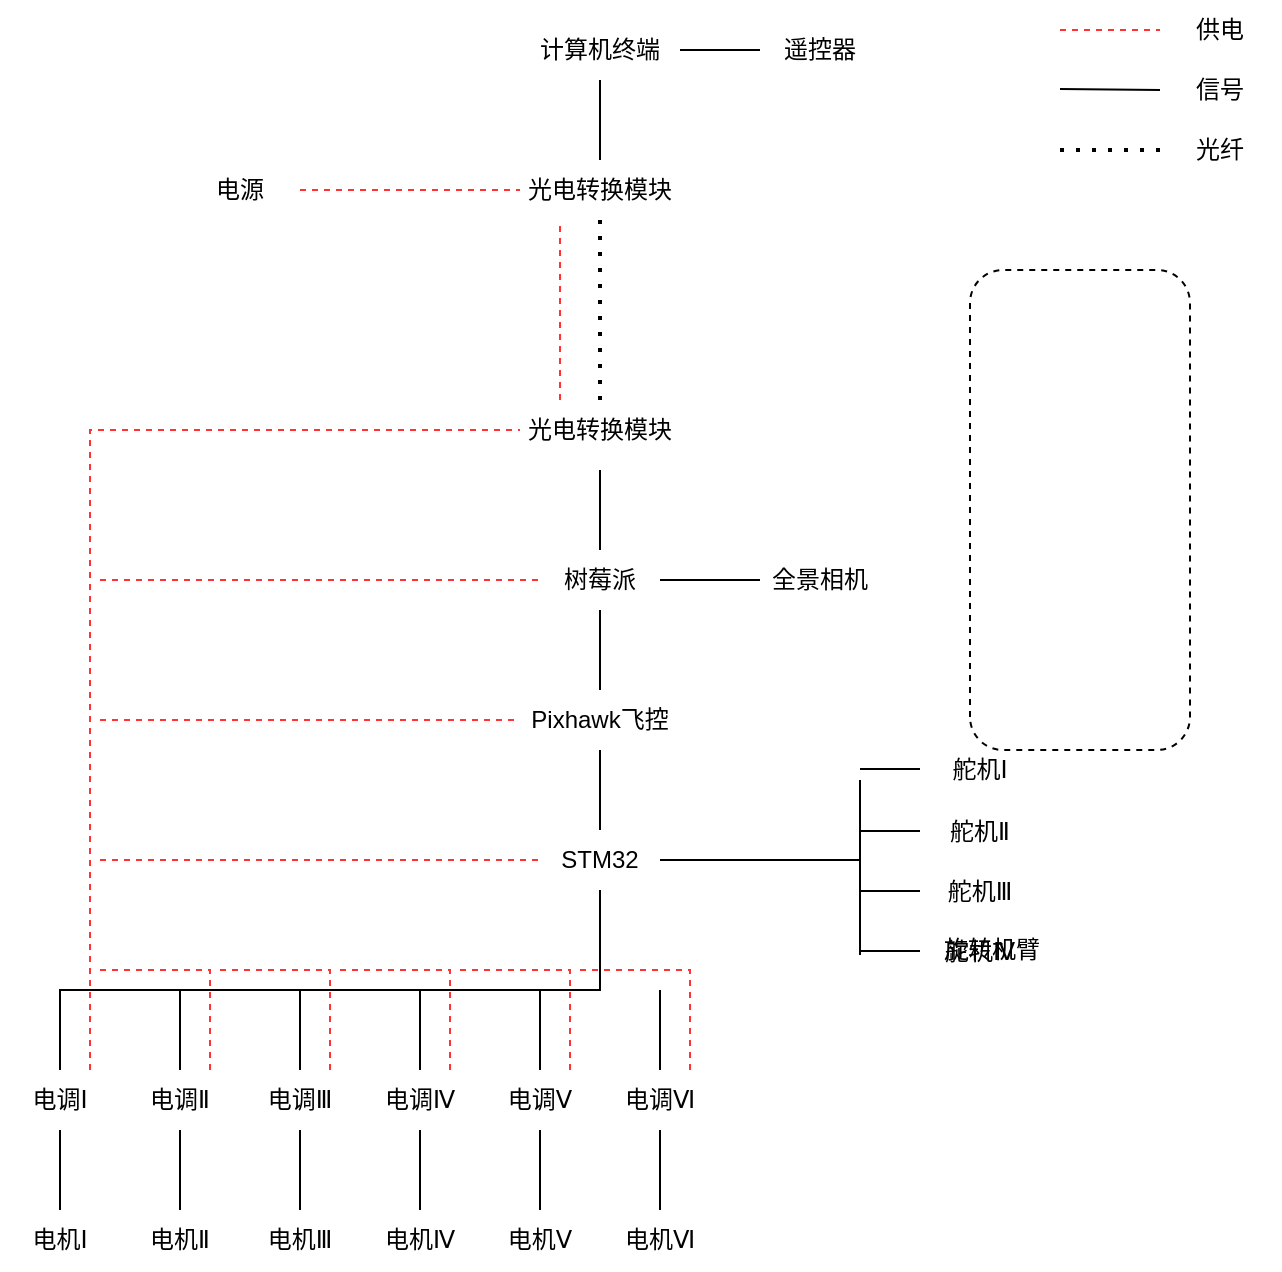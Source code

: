 <mxfile version="26.0.16">
  <diagram name="第 1 页" id="Aah7uJDy7NBjEhp5nTVD">
    <mxGraphModel dx="131" dy="103" grid="1" gridSize="10" guides="1" tooltips="1" connect="1" arrows="1" fold="1" page="1" pageScale="1" pageWidth="827" pageHeight="1169" math="0" shadow="0">
      <root>
        <mxCell id="0" />
        <mxCell id="1" parent="0" />
        <mxCell id="K57l1rUAIXMRsbtSoU4z-12" value="计算机终端" style="text;html=1;align=center;verticalAlign=middle;whiteSpace=wrap;rounded=0;" parent="1" vertex="1">
          <mxGeometry x="360" y="130" width="80" height="30" as="geometry" />
        </mxCell>
        <mxCell id="K57l1rUAIXMRsbtSoU4z-13" value="遥控器" style="text;html=1;align=center;verticalAlign=middle;whiteSpace=wrap;rounded=0;" parent="1" vertex="1">
          <mxGeometry x="480" y="130" width="60" height="30" as="geometry" />
        </mxCell>
        <mxCell id="K57l1rUAIXMRsbtSoU4z-15" value="树莓派" style="text;html=1;align=center;verticalAlign=middle;whiteSpace=wrap;rounded=0;" parent="1" vertex="1">
          <mxGeometry x="370" y="395" width="60" height="30" as="geometry" />
        </mxCell>
        <mxCell id="K57l1rUAIXMRsbtSoU4z-16" value="全景相机" style="text;html=1;align=center;verticalAlign=middle;whiteSpace=wrap;rounded=0;" parent="1" vertex="1">
          <mxGeometry x="480" y="395" width="60" height="30" as="geometry" />
        </mxCell>
        <mxCell id="K57l1rUAIXMRsbtSoU4z-17" value="Pixhawk飞控" style="text;html=1;align=center;verticalAlign=middle;whiteSpace=wrap;rounded=0;" parent="1" vertex="1">
          <mxGeometry x="360" y="465" width="80" height="30" as="geometry" />
        </mxCell>
        <mxCell id="K57l1rUAIXMRsbtSoU4z-18" value="STM32" style="text;html=1;align=center;verticalAlign=middle;whiteSpace=wrap;rounded=0;" parent="1" vertex="1">
          <mxGeometry x="370" y="535" width="60" height="30" as="geometry" />
        </mxCell>
        <mxCell id="K57l1rUAIXMRsbtSoU4z-19" value="电调Ⅰ" style="text;html=1;align=center;verticalAlign=middle;whiteSpace=wrap;rounded=0;" parent="1" vertex="1">
          <mxGeometry x="100" y="655" width="60" height="30" as="geometry" />
        </mxCell>
        <mxCell id="K57l1rUAIXMRsbtSoU4z-20" value="电机Ⅰ" style="text;html=1;align=center;verticalAlign=middle;whiteSpace=wrap;rounded=0;" parent="1" vertex="1">
          <mxGeometry x="100" y="725" width="60" height="30" as="geometry" />
        </mxCell>
        <mxCell id="K57l1rUAIXMRsbtSoU4z-21" value="电调Ⅱ" style="text;html=1;align=center;verticalAlign=middle;whiteSpace=wrap;rounded=0;" parent="1" vertex="1">
          <mxGeometry x="160" y="655" width="60" height="30" as="geometry" />
        </mxCell>
        <mxCell id="K57l1rUAIXMRsbtSoU4z-22" value="电机Ⅱ" style="text;html=1;align=center;verticalAlign=middle;whiteSpace=wrap;rounded=0;" parent="1" vertex="1">
          <mxGeometry x="160" y="725" width="60" height="30" as="geometry" />
        </mxCell>
        <mxCell id="K57l1rUAIXMRsbtSoU4z-23" value="电调Ⅲ" style="text;html=1;align=center;verticalAlign=middle;whiteSpace=wrap;rounded=0;" parent="1" vertex="1">
          <mxGeometry x="220" y="655" width="60" height="30" as="geometry" />
        </mxCell>
        <mxCell id="K57l1rUAIXMRsbtSoU4z-24" value="电机Ⅲ" style="text;html=1;align=center;verticalAlign=middle;whiteSpace=wrap;rounded=0;" parent="1" vertex="1">
          <mxGeometry x="220" y="725" width="60" height="30" as="geometry" />
        </mxCell>
        <mxCell id="K57l1rUAIXMRsbtSoU4z-25" value="电调Ⅳ" style="text;html=1;align=center;verticalAlign=middle;whiteSpace=wrap;rounded=0;" parent="1" vertex="1">
          <mxGeometry x="280" y="655" width="60" height="30" as="geometry" />
        </mxCell>
        <mxCell id="K57l1rUAIXMRsbtSoU4z-26" value="电机Ⅳ" style="text;html=1;align=center;verticalAlign=middle;whiteSpace=wrap;rounded=0;" parent="1" vertex="1">
          <mxGeometry x="280" y="725" width="60" height="30" as="geometry" />
        </mxCell>
        <mxCell id="K57l1rUAIXMRsbtSoU4z-27" value="电调Ⅴ" style="text;html=1;align=center;verticalAlign=middle;whiteSpace=wrap;rounded=0;" parent="1" vertex="1">
          <mxGeometry x="340" y="655" width="60" height="30" as="geometry" />
        </mxCell>
        <mxCell id="K57l1rUAIXMRsbtSoU4z-28" value="电机Ⅴ" style="text;html=1;align=center;verticalAlign=middle;whiteSpace=wrap;rounded=0;" parent="1" vertex="1">
          <mxGeometry x="340" y="725" width="60" height="30" as="geometry" />
        </mxCell>
        <mxCell id="K57l1rUAIXMRsbtSoU4z-29" value="电调Ⅵ" style="text;html=1;align=center;verticalAlign=middle;whiteSpace=wrap;rounded=0;" parent="1" vertex="1">
          <mxGeometry x="400" y="655" width="60" height="30" as="geometry" />
        </mxCell>
        <mxCell id="K57l1rUAIXMRsbtSoU4z-30" value="电机Ⅵ" style="text;html=1;align=center;verticalAlign=middle;whiteSpace=wrap;rounded=0;" parent="1" vertex="1">
          <mxGeometry x="400" y="725" width="60" height="30" as="geometry" />
        </mxCell>
        <mxCell id="K57l1rUAIXMRsbtSoU4z-31" value="舵机Ⅰ" style="text;html=1;align=center;verticalAlign=middle;whiteSpace=wrap;rounded=0;direction=east;" parent="1" vertex="1">
          <mxGeometry x="560" y="489.5" width="60" height="30" as="geometry" />
        </mxCell>
        <mxCell id="K57l1rUAIXMRsbtSoU4z-32" value="舵机Ⅱ" style="text;html=1;align=center;verticalAlign=middle;whiteSpace=wrap;rounded=0;direction=east;" parent="1" vertex="1">
          <mxGeometry x="560" y="520.5" width="60" height="30" as="geometry" />
        </mxCell>
        <mxCell id="K57l1rUAIXMRsbtSoU4z-34" value="舵机Ⅲ" style="text;html=1;align=center;verticalAlign=middle;whiteSpace=wrap;rounded=0;direction=east;" parent="1" vertex="1">
          <mxGeometry x="560" y="550.5" width="60" height="30" as="geometry" />
        </mxCell>
        <mxCell id="K57l1rUAIXMRsbtSoU4z-35" value="舵机Ⅳ" style="text;html=1;align=center;verticalAlign=middle;whiteSpace=wrap;rounded=0;direction=east;" parent="1" vertex="1">
          <mxGeometry x="560" y="580.5" width="60" height="30" as="geometry" />
        </mxCell>
        <mxCell id="K57l1rUAIXMRsbtSoU4z-43" value="" style="endArrow=none;html=1;rounded=0;entryX=0.5;entryY=1;entryDx=0;entryDy=0;exitX=0.5;exitY=0;exitDx=0;exitDy=0;" parent="1" source="K57l1rUAIXMRsbtSoU4z-20" target="K57l1rUAIXMRsbtSoU4z-19" edge="1">
          <mxGeometry width="50" height="50" relative="1" as="geometry">
            <mxPoint x="110" y="835" as="sourcePoint" />
            <mxPoint x="160" y="785" as="targetPoint" />
          </mxGeometry>
        </mxCell>
        <mxCell id="K57l1rUAIXMRsbtSoU4z-44" value="" style="endArrow=none;html=1;rounded=0;entryX=0.5;entryY=1;entryDx=0;entryDy=0;exitX=0.5;exitY=0;exitDx=0;exitDy=0;" parent="1" source="K57l1rUAIXMRsbtSoU4z-22" target="K57l1rUAIXMRsbtSoU4z-21" edge="1">
          <mxGeometry width="50" height="50" relative="1" as="geometry">
            <mxPoint x="160" y="825" as="sourcePoint" />
            <mxPoint x="210" y="775" as="targetPoint" />
          </mxGeometry>
        </mxCell>
        <mxCell id="K57l1rUAIXMRsbtSoU4z-45" value="" style="endArrow=none;html=1;rounded=0;entryX=0.5;entryY=1;entryDx=0;entryDy=0;exitX=0.5;exitY=0;exitDx=0;exitDy=0;" parent="1" source="K57l1rUAIXMRsbtSoU4z-24" target="K57l1rUAIXMRsbtSoU4z-23" edge="1">
          <mxGeometry width="50" height="50" relative="1" as="geometry">
            <mxPoint x="220" y="815" as="sourcePoint" />
            <mxPoint x="270" y="765" as="targetPoint" />
          </mxGeometry>
        </mxCell>
        <mxCell id="K57l1rUAIXMRsbtSoU4z-46" value="" style="endArrow=none;html=1;rounded=0;entryX=0.5;entryY=1;entryDx=0;entryDy=0;exitX=0.5;exitY=0;exitDx=0;exitDy=0;" parent="1" source="K57l1rUAIXMRsbtSoU4z-26" target="K57l1rUAIXMRsbtSoU4z-25" edge="1">
          <mxGeometry width="50" height="50" relative="1" as="geometry">
            <mxPoint x="290" y="825" as="sourcePoint" />
            <mxPoint x="340" y="775" as="targetPoint" />
          </mxGeometry>
        </mxCell>
        <mxCell id="K57l1rUAIXMRsbtSoU4z-47" value="" style="endArrow=none;html=1;rounded=0;entryX=0.5;entryY=1;entryDx=0;entryDy=0;exitX=0.5;exitY=0;exitDx=0;exitDy=0;" parent="1" source="K57l1rUAIXMRsbtSoU4z-28" target="K57l1rUAIXMRsbtSoU4z-27" edge="1">
          <mxGeometry width="50" height="50" relative="1" as="geometry">
            <mxPoint x="340" y="835" as="sourcePoint" />
            <mxPoint x="390" y="785" as="targetPoint" />
          </mxGeometry>
        </mxCell>
        <mxCell id="K57l1rUAIXMRsbtSoU4z-48" value="" style="endArrow=none;html=1;rounded=0;entryX=0.5;entryY=1;entryDx=0;entryDy=0;exitX=0.5;exitY=0;exitDx=0;exitDy=0;" parent="1" source="K57l1rUAIXMRsbtSoU4z-30" target="K57l1rUAIXMRsbtSoU4z-29" edge="1">
          <mxGeometry width="50" height="50" relative="1" as="geometry">
            <mxPoint x="430" y="825" as="sourcePoint" />
            <mxPoint x="480" y="775" as="targetPoint" />
          </mxGeometry>
        </mxCell>
        <mxCell id="K57l1rUAIXMRsbtSoU4z-50" value="" style="endArrow=none;html=1;rounded=0;entryX=0.5;entryY=1;entryDx=0;entryDy=0;exitX=0.5;exitY=0;exitDx=0;exitDy=0;" parent="1" source="K57l1rUAIXMRsbtSoU4z-19" target="K57l1rUAIXMRsbtSoU4z-18" edge="1">
          <mxGeometry width="50" height="50" relative="1" as="geometry">
            <mxPoint x="130" y="615" as="sourcePoint" />
            <mxPoint x="180" y="565" as="targetPoint" />
            <Array as="points">
              <mxPoint x="130" y="615" />
              <mxPoint x="190" y="615" />
              <mxPoint x="400" y="615" />
            </Array>
          </mxGeometry>
        </mxCell>
        <mxCell id="K57l1rUAIXMRsbtSoU4z-52" value="" style="endArrow=none;html=1;rounded=0;exitX=0;exitY=0.5;exitDx=0;exitDy=0;" parent="1" source="K57l1rUAIXMRsbtSoU4z-34" edge="1">
          <mxGeometry width="50" height="50" relative="1" as="geometry">
            <mxPoint x="280" y="500.5" as="sourcePoint" />
            <mxPoint x="530" y="565.5" as="targetPoint" />
          </mxGeometry>
        </mxCell>
        <mxCell id="K57l1rUAIXMRsbtSoU4z-54" value="" style="endArrow=none;html=1;rounded=0;exitX=0;exitY=0.5;exitDx=0;exitDy=0;" parent="1" source="K57l1rUAIXMRsbtSoU4z-32" edge="1">
          <mxGeometry width="50" height="50" relative="1" as="geometry">
            <mxPoint x="280" y="500.5" as="sourcePoint" />
            <mxPoint x="530" y="535.5" as="targetPoint" />
          </mxGeometry>
        </mxCell>
        <mxCell id="K57l1rUAIXMRsbtSoU4z-55" value="" style="endArrow=none;html=1;rounded=0;exitX=0;exitY=0.5;exitDx=0;exitDy=0;" parent="1" source="K57l1rUAIXMRsbtSoU4z-31" edge="1">
          <mxGeometry width="50" height="50" relative="1" as="geometry">
            <mxPoint x="370" y="534.5" as="sourcePoint" />
            <mxPoint x="530" y="504.5" as="targetPoint" />
          </mxGeometry>
        </mxCell>
        <mxCell id="K57l1rUAIXMRsbtSoU4z-56" value="" style="endArrow=none;html=1;rounded=0;exitX=0.5;exitY=0;exitDx=0;exitDy=0;" parent="1" source="K57l1rUAIXMRsbtSoU4z-29" edge="1">
          <mxGeometry width="50" height="50" relative="1" as="geometry">
            <mxPoint x="450" y="565" as="sourcePoint" />
            <mxPoint x="430" y="615" as="targetPoint" />
          </mxGeometry>
        </mxCell>
        <mxCell id="K57l1rUAIXMRsbtSoU4z-57" value="" style="endArrow=none;html=1;rounded=0;exitX=0.5;exitY=0;exitDx=0;exitDy=0;" parent="1" source="K57l1rUAIXMRsbtSoU4z-27" edge="1">
          <mxGeometry width="50" height="50" relative="1" as="geometry">
            <mxPoint x="390" y="535" as="sourcePoint" />
            <mxPoint x="370" y="615" as="targetPoint" />
          </mxGeometry>
        </mxCell>
        <mxCell id="K57l1rUAIXMRsbtSoU4z-58" value="" style="endArrow=none;html=1;rounded=0;exitX=0.5;exitY=0;exitDx=0;exitDy=0;" parent="1" source="K57l1rUAIXMRsbtSoU4z-25" edge="1">
          <mxGeometry width="50" height="50" relative="1" as="geometry">
            <mxPoint x="390" y="535" as="sourcePoint" />
            <mxPoint x="310" y="615" as="targetPoint" />
          </mxGeometry>
        </mxCell>
        <mxCell id="K57l1rUAIXMRsbtSoU4z-59" value="" style="endArrow=none;html=1;rounded=0;exitX=0.5;exitY=0;exitDx=0;exitDy=0;" parent="1" source="K57l1rUAIXMRsbtSoU4z-23" edge="1">
          <mxGeometry width="50" height="50" relative="1" as="geometry">
            <mxPoint x="390" y="535" as="sourcePoint" />
            <mxPoint x="250" y="615" as="targetPoint" />
          </mxGeometry>
        </mxCell>
        <mxCell id="K57l1rUAIXMRsbtSoU4z-60" value="" style="endArrow=none;html=1;rounded=0;exitX=0.5;exitY=0;exitDx=0;exitDy=0;" parent="1" source="K57l1rUAIXMRsbtSoU4z-21" edge="1">
          <mxGeometry width="50" height="50" relative="1" as="geometry">
            <mxPoint x="390" y="535" as="sourcePoint" />
            <mxPoint x="190" y="615" as="targetPoint" />
          </mxGeometry>
        </mxCell>
        <mxCell id="K57l1rUAIXMRsbtSoU4z-61" value="" style="endArrow=none;html=1;rounded=0;entryX=0.5;entryY=1;entryDx=0;entryDy=0;exitX=0.5;exitY=0;exitDx=0;exitDy=0;" parent="1" source="K57l1rUAIXMRsbtSoU4z-18" target="K57l1rUAIXMRsbtSoU4z-17" edge="1">
          <mxGeometry width="50" height="50" relative="1" as="geometry">
            <mxPoint x="390" y="535" as="sourcePoint" />
            <mxPoint x="440" y="485" as="targetPoint" />
          </mxGeometry>
        </mxCell>
        <mxCell id="K57l1rUAIXMRsbtSoU4z-62" value="" style="endArrow=none;html=1;rounded=0;entryX=0.5;entryY=1;entryDx=0;entryDy=0;exitX=0.5;exitY=0;exitDx=0;exitDy=0;" parent="1" source="K57l1rUAIXMRsbtSoU4z-17" target="K57l1rUAIXMRsbtSoU4z-15" edge="1">
          <mxGeometry width="50" height="50" relative="1" as="geometry">
            <mxPoint x="560" y="525" as="sourcePoint" />
            <mxPoint x="610" y="475" as="targetPoint" />
          </mxGeometry>
        </mxCell>
        <mxCell id="K57l1rUAIXMRsbtSoU4z-63" value="" style="endArrow=none;html=1;rounded=0;entryX=0.5;entryY=1;entryDx=0;entryDy=0;exitX=0.5;exitY=0;exitDx=0;exitDy=0;" parent="1" source="K57l1rUAIXMRsbtSoU4z-15" edge="1">
          <mxGeometry width="50" height="50" relative="1" as="geometry">
            <mxPoint x="225" y="385" as="sourcePoint" />
            <mxPoint x="400" y="355" as="targetPoint" />
          </mxGeometry>
        </mxCell>
        <mxCell id="K57l1rUAIXMRsbtSoU4z-65" value="" style="endArrow=none;html=1;rounded=0;exitX=1;exitY=0.5;exitDx=0;exitDy=0;entryX=0;entryY=0.5;entryDx=0;entryDy=0;" parent="1" source="K57l1rUAIXMRsbtSoU4z-12" target="K57l1rUAIXMRsbtSoU4z-13" edge="1">
          <mxGeometry width="50" height="50" relative="1" as="geometry">
            <mxPoint x="645" y="210" as="sourcePoint" />
            <mxPoint x="695" y="160" as="targetPoint" />
          </mxGeometry>
        </mxCell>
        <mxCell id="K57l1rUAIXMRsbtSoU4z-66" value="" style="endArrow=none;html=1;rounded=0;entryX=0;entryY=0.5;entryDx=0;entryDy=0;exitX=1;exitY=0.5;exitDx=0;exitDy=0;" parent="1" source="K57l1rUAIXMRsbtSoU4z-15" target="K57l1rUAIXMRsbtSoU4z-16" edge="1">
          <mxGeometry width="50" height="50" relative="1" as="geometry">
            <mxPoint x="390" y="535" as="sourcePoint" />
            <mxPoint x="450" y="465" as="targetPoint" />
          </mxGeometry>
        </mxCell>
        <mxCell id="K57l1rUAIXMRsbtSoU4z-68" value="" style="endArrow=none;dashed=1;html=1;rounded=0;exitX=0.75;exitY=0;exitDx=0;exitDy=0;strokeColor=#FF3333;entryX=0;entryY=0.5;entryDx=0;entryDy=0;" parent="1" source="K57l1rUAIXMRsbtSoU4z-19" target="qGf4XF-w7ADYlS55NQo9-3" edge="1">
          <mxGeometry width="50" height="50" relative="1" as="geometry">
            <mxPoint x="165" y="565" as="sourcePoint" />
            <mxPoint x="340" y="335" as="targetPoint" />
            <Array as="points">
              <mxPoint x="145" y="335" />
            </Array>
          </mxGeometry>
        </mxCell>
        <mxCell id="K57l1rUAIXMRsbtSoU4z-69" value="" style="endArrow=none;dashed=1;html=1;rounded=0;exitX=0.75;exitY=0;exitDx=0;exitDy=0;strokeColor=#FF3333;" parent="1" source="K57l1rUAIXMRsbtSoU4z-21" edge="1">
          <mxGeometry width="50" height="50" relative="1" as="geometry">
            <mxPoint x="210" y="535" as="sourcePoint" />
            <mxPoint x="150" y="605" as="targetPoint" />
            <Array as="points">
              <mxPoint x="205" y="605" />
            </Array>
          </mxGeometry>
        </mxCell>
        <mxCell id="K57l1rUAIXMRsbtSoU4z-70" value="" style="endArrow=none;dashed=1;html=1;rounded=0;exitX=0.75;exitY=0;exitDx=0;exitDy=0;strokeColor=#FF3333;" parent="1" edge="1">
          <mxGeometry width="50" height="50" relative="1" as="geometry">
            <mxPoint x="265" y="655" as="sourcePoint" />
            <mxPoint x="210" y="605" as="targetPoint" />
            <Array as="points">
              <mxPoint x="265" y="605" />
            </Array>
          </mxGeometry>
        </mxCell>
        <mxCell id="K57l1rUAIXMRsbtSoU4z-71" value="" style="endArrow=none;dashed=1;html=1;rounded=0;exitX=0.75;exitY=0;exitDx=0;exitDy=0;strokeColor=#FF3333;" parent="1" edge="1">
          <mxGeometry width="50" height="50" relative="1" as="geometry">
            <mxPoint x="325" y="655" as="sourcePoint" />
            <mxPoint x="270" y="605" as="targetPoint" />
            <Array as="points">
              <mxPoint x="325" y="605" />
            </Array>
          </mxGeometry>
        </mxCell>
        <mxCell id="K57l1rUAIXMRsbtSoU4z-72" value="" style="endArrow=none;dashed=1;html=1;rounded=0;exitX=0.75;exitY=0;exitDx=0;exitDy=0;strokeColor=#FF3333;" parent="1" edge="1">
          <mxGeometry width="50" height="50" relative="1" as="geometry">
            <mxPoint x="385" y="655" as="sourcePoint" />
            <mxPoint x="330" y="605" as="targetPoint" />
            <Array as="points">
              <mxPoint x="385" y="605" />
            </Array>
          </mxGeometry>
        </mxCell>
        <mxCell id="K57l1rUAIXMRsbtSoU4z-73" value="" style="endArrow=none;dashed=1;html=1;rounded=0;exitX=0.75;exitY=0;exitDx=0;exitDy=0;strokeColor=#FF3333;" parent="1" source="K57l1rUAIXMRsbtSoU4z-29" edge="1">
          <mxGeometry width="50" height="50" relative="1" as="geometry">
            <mxPoint x="441" y="655" as="sourcePoint" />
            <mxPoint x="390" y="605" as="targetPoint" />
            <Array as="points">
              <mxPoint x="445" y="605" />
            </Array>
          </mxGeometry>
        </mxCell>
        <mxCell id="K57l1rUAIXMRsbtSoU4z-74" value="" style="endArrow=none;dashed=1;html=1;rounded=0;entryX=0;entryY=0.5;entryDx=0;entryDy=0;strokeColor=#FF3333;" parent="1" target="K57l1rUAIXMRsbtSoU4z-17" edge="1">
          <mxGeometry width="50" height="50" relative="1" as="geometry">
            <mxPoint x="150" y="480" as="sourcePoint" />
            <mxPoint x="440" y="485" as="targetPoint" />
          </mxGeometry>
        </mxCell>
        <mxCell id="K57l1rUAIXMRsbtSoU4z-76" value="" style="endArrow=none;dashed=1;html=1;rounded=0;entryX=0;entryY=0.5;entryDx=0;entryDy=0;strokeColor=#FF3333;" parent="1" target="K57l1rUAIXMRsbtSoU4z-15" edge="1">
          <mxGeometry width="50" height="50" relative="1" as="geometry">
            <mxPoint x="150" y="410" as="sourcePoint" />
            <mxPoint x="270" y="385" as="targetPoint" />
          </mxGeometry>
        </mxCell>
        <mxCell id="K57l1rUAIXMRsbtSoU4z-78" value="" style="endArrow=none;dashed=1;html=1;rounded=0;entryX=0;entryY=0.5;entryDx=0;entryDy=0;strokeColor=#FF3333;" parent="1" target="K57l1rUAIXMRsbtSoU4z-18" edge="1">
          <mxGeometry width="50" height="50" relative="1" as="geometry">
            <mxPoint x="150" y="550" as="sourcePoint" />
            <mxPoint x="280" y="525" as="targetPoint" />
          </mxGeometry>
        </mxCell>
        <mxCell id="K57l1rUAIXMRsbtSoU4z-80" value="" style="endArrow=none;dashed=1;html=1;rounded=0;entryX=0;entryY=0.5;entryDx=0;entryDy=0;strokeColor=#FF3333;" parent="1" target="K57l1rUAIXMRsbtSoU4z-84" edge="1">
          <mxGeometry width="50" height="50" relative="1" as="geometry">
            <mxPoint x="630" y="135" as="sourcePoint" />
            <mxPoint x="680" y="134.5" as="targetPoint" />
          </mxGeometry>
        </mxCell>
        <mxCell id="K57l1rUAIXMRsbtSoU4z-81" value="" style="endArrow=none;html=1;rounded=0;entryX=0;entryY=0.5;entryDx=0;entryDy=0;" parent="1" target="K57l1rUAIXMRsbtSoU4z-82" edge="1">
          <mxGeometry width="50" height="50" relative="1" as="geometry">
            <mxPoint x="630" y="164.5" as="sourcePoint" />
            <mxPoint x="690" y="164.5" as="targetPoint" />
          </mxGeometry>
        </mxCell>
        <mxCell id="K57l1rUAIXMRsbtSoU4z-82" value="信号" style="text;html=1;align=center;verticalAlign=middle;whiteSpace=wrap;rounded=0;" parent="1" vertex="1">
          <mxGeometry x="680" y="150" width="60" height="30" as="geometry" />
        </mxCell>
        <mxCell id="K57l1rUAIXMRsbtSoU4z-84" value="供电" style="text;html=1;align=center;verticalAlign=middle;whiteSpace=wrap;rounded=0;" parent="1" vertex="1">
          <mxGeometry x="680" y="120" width="60" height="30" as="geometry" />
        </mxCell>
        <mxCell id="qGf4XF-w7ADYlS55NQo9-1" value="" style="endArrow=none;html=1;rounded=0;entryX=0.5;entryY=1;entryDx=0;entryDy=0;exitX=0.5;exitY=0;exitDx=0;exitDy=0;" parent="1" source="qGf4XF-w7ADYlS55NQo9-2" target="K57l1rUAIXMRsbtSoU4z-12" edge="1">
          <mxGeometry width="50" height="50" relative="1" as="geometry">
            <mxPoint x="660" y="320" as="sourcePoint" />
            <mxPoint x="580" y="240" as="targetPoint" />
          </mxGeometry>
        </mxCell>
        <mxCell id="qGf4XF-w7ADYlS55NQo9-2" value="光电转换模块" style="text;html=1;align=center;verticalAlign=middle;whiteSpace=wrap;rounded=0;" parent="1" vertex="1">
          <mxGeometry x="360" y="200" width="80" height="30" as="geometry" />
        </mxCell>
        <mxCell id="qGf4XF-w7ADYlS55NQo9-3" value="光电转换模块" style="text;html=1;align=center;verticalAlign=middle;whiteSpace=wrap;rounded=0;" parent="1" vertex="1">
          <mxGeometry x="360" y="320" width="80" height="30" as="geometry" />
        </mxCell>
        <mxCell id="qGf4XF-w7ADYlS55NQo9-6" value="" style="endArrow=none;dashed=1;html=1;dashPattern=1 3;strokeWidth=2;rounded=0;exitX=0.5;exitY=0;exitDx=0;exitDy=0;entryX=0.5;entryY=1;entryDx=0;entryDy=0;" parent="1" source="qGf4XF-w7ADYlS55NQo9-3" target="qGf4XF-w7ADYlS55NQo9-2" edge="1">
          <mxGeometry width="50" height="50" relative="1" as="geometry">
            <mxPoint x="485" y="320" as="sourcePoint" />
            <mxPoint x="535" y="270" as="targetPoint" />
          </mxGeometry>
        </mxCell>
        <mxCell id="qGf4XF-w7ADYlS55NQo9-8" value="" style="endArrow=none;dashed=1;html=1;dashPattern=1 3;strokeWidth=2;rounded=0;entryX=0;entryY=0.5;entryDx=0;entryDy=0;" parent="1" target="qGf4XF-w7ADYlS55NQo9-9" edge="1">
          <mxGeometry width="50" height="50" relative="1" as="geometry">
            <mxPoint x="630" y="195" as="sourcePoint" />
            <mxPoint x="650" y="210" as="targetPoint" />
          </mxGeometry>
        </mxCell>
        <mxCell id="qGf4XF-w7ADYlS55NQo9-9" value="光纤" style="text;html=1;align=center;verticalAlign=middle;whiteSpace=wrap;rounded=0;" parent="1" vertex="1">
          <mxGeometry x="680" y="180" width="60" height="30" as="geometry" />
        </mxCell>
        <mxCell id="qGf4XF-w7ADYlS55NQo9-10" value="" style="endArrow=none;dashed=1;html=1;rounded=0;exitX=0.25;exitY=0;exitDx=0;exitDy=0;strokeColor=#FF3333;" parent="1" source="qGf4XF-w7ADYlS55NQo9-3" edge="1">
          <mxGeometry width="50" height="50" relative="1" as="geometry">
            <mxPoint x="500" y="330" as="sourcePoint" />
            <mxPoint x="380" y="230" as="targetPoint" />
          </mxGeometry>
        </mxCell>
        <mxCell id="qGf4XF-w7ADYlS55NQo9-11" value="电源" style="text;html=1;align=center;verticalAlign=middle;whiteSpace=wrap;rounded=0;" parent="1" vertex="1">
          <mxGeometry x="190" y="200" width="60" height="30" as="geometry" />
        </mxCell>
        <mxCell id="qGf4XF-w7ADYlS55NQo9-12" value="" style="endArrow=none;dashed=1;html=1;rounded=0;entryX=0;entryY=0.5;entryDx=0;entryDy=0;exitX=1;exitY=0.5;exitDx=0;exitDy=0;strokeColor=#FF3333;" parent="1" source="qGf4XF-w7ADYlS55NQo9-11" target="qGf4XF-w7ADYlS55NQo9-2" edge="1">
          <mxGeometry width="50" height="50" relative="1" as="geometry">
            <mxPoint x="230" y="290" as="sourcePoint" />
            <mxPoint x="280" y="240" as="targetPoint" />
          </mxGeometry>
        </mxCell>
        <mxCell id="yC70z2PjgywdZNO4H_fo-3" value="旋转机臂" style="text;html=1;align=center;verticalAlign=middle;whiteSpace=wrap;rounded=0;" vertex="1" parent="1">
          <mxGeometry x="566" y="580" width="60" height="30" as="geometry" />
        </mxCell>
        <mxCell id="yC70z2PjgywdZNO4H_fo-4" value="" style="rounded=1;whiteSpace=wrap;html=1;fillColor=none;dashed=1;rotation=-90;" vertex="1" parent="1">
          <mxGeometry x="520" y="320" width="240" height="110" as="geometry" />
        </mxCell>
        <mxCell id="yC70z2PjgywdZNO4H_fo-5" value="" style="endArrow=none;html=1;rounded=0;" edge="1" parent="1">
          <mxGeometry width="50" height="50" relative="1" as="geometry">
            <mxPoint x="430" y="550" as="sourcePoint" />
            <mxPoint x="530" y="550" as="targetPoint" />
          </mxGeometry>
        </mxCell>
        <mxCell id="yC70z2PjgywdZNO4H_fo-6" value="" style="endArrow=none;html=1;rounded=0;entryX=0;entryY=0.5;entryDx=0;entryDy=0;" edge="1" parent="1" target="K57l1rUAIXMRsbtSoU4z-35">
          <mxGeometry width="50" height="50" relative="1" as="geometry">
            <mxPoint x="530" y="595.5" as="sourcePoint" />
            <mxPoint x="559.58" y="580.5" as="targetPoint" />
          </mxGeometry>
        </mxCell>
        <mxCell id="yC70z2PjgywdZNO4H_fo-7" value="" style="endArrow=none;html=1;rounded=0;" edge="1" parent="1">
          <mxGeometry width="50" height="50" relative="1" as="geometry">
            <mxPoint x="530" y="510" as="sourcePoint" />
            <mxPoint x="530" y="597.5" as="targetPoint" />
          </mxGeometry>
        </mxCell>
      </root>
    </mxGraphModel>
  </diagram>
</mxfile>
